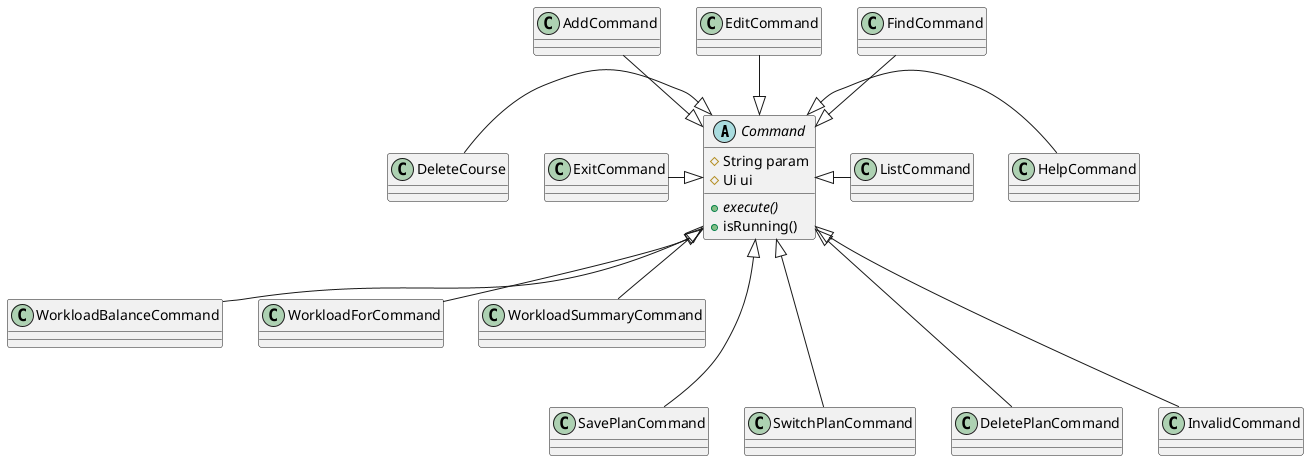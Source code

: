 @startuml
'https://plantuml.com/class-diagram

abstract class Command {
# String param
# Ui ui
+ {abstract} execute()
+ isRunning()
}

AddCommand --|> Command
EditCommand --|> Command
FindCommand --|> Command
Command <|- HelpCommand
Command <|- ListCommand
Command <|-- WorkloadBalanceCommand
Command <|-- WorkloadForCommand
Command <|-- WorkloadSummaryCommand
DeleteCourse -|> Command
ExitCommand -|> Command
Command <|--- SavePlanCommand
Command <|--- SwitchPlanCommand
Command <|--- DeletePlanCommand
Command <|--- InvalidCommand

@enduml